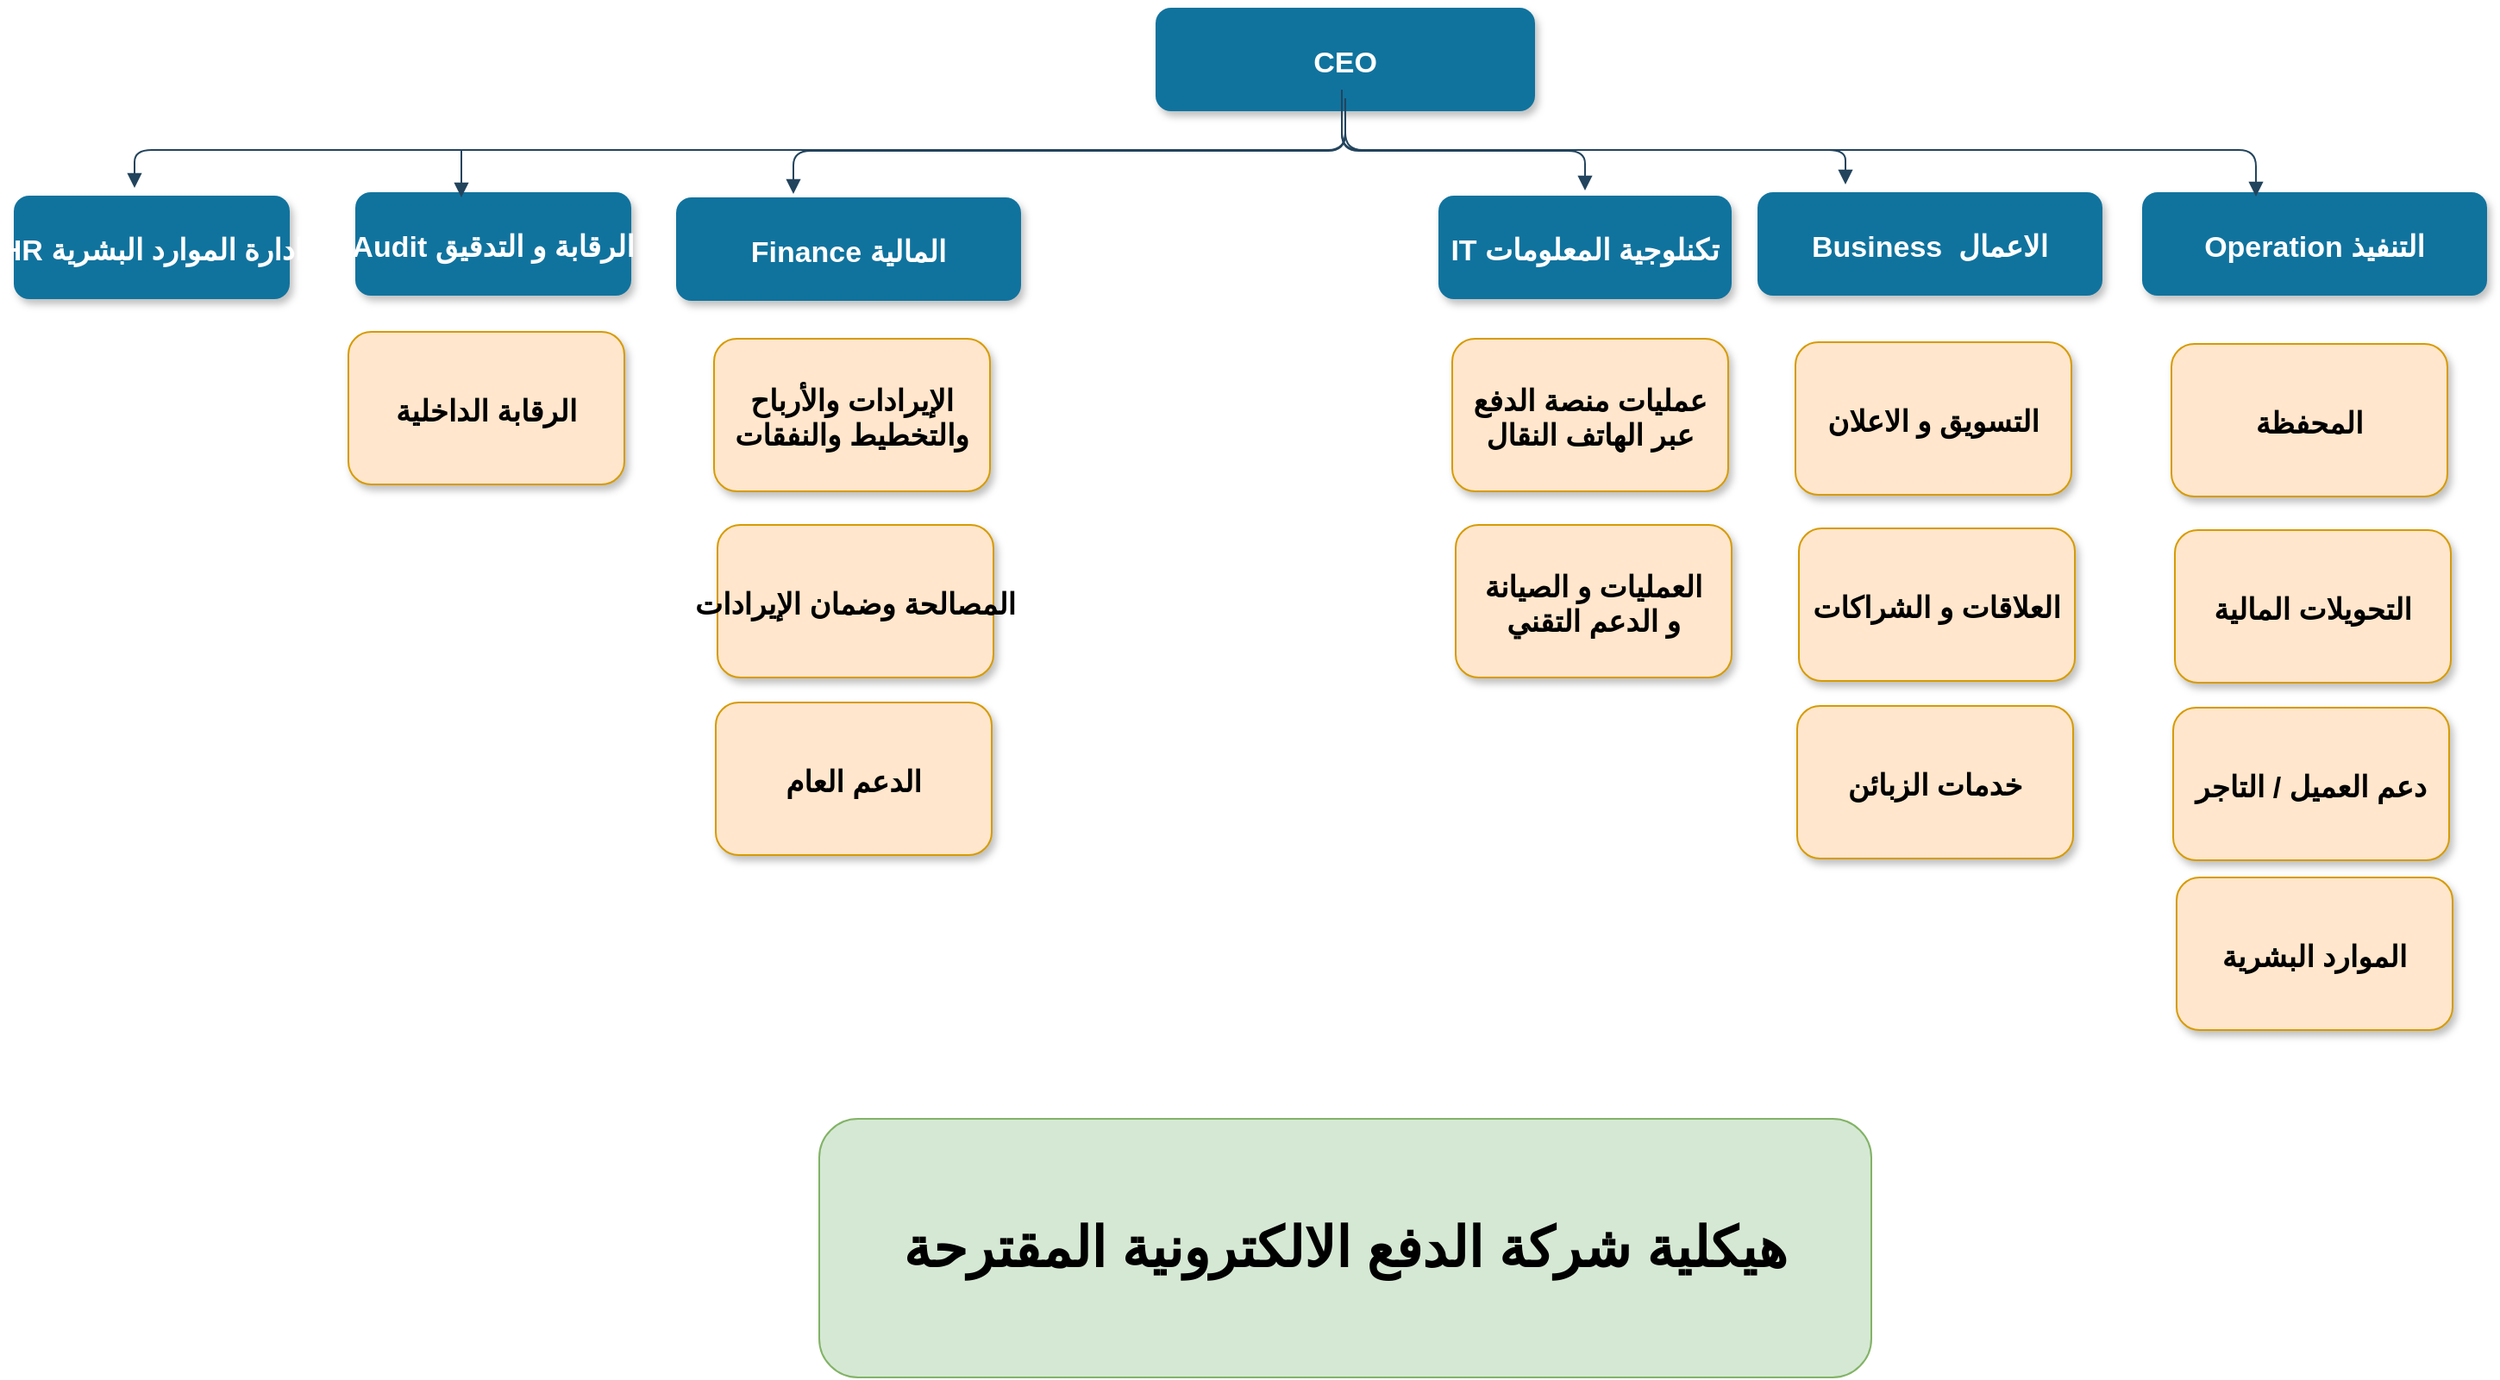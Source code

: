 <mxfile version="23.1.5" type="github">
  <diagram name="Page-1" id="97916047-d0de-89f5-080d-49f4d83e522f">
    <mxGraphModel dx="1912" dy="984" grid="1" gridSize="10" guides="1" tooltips="1" connect="1" arrows="1" fold="1" page="1" pageScale="1.5" pageWidth="1169" pageHeight="827" background="none" math="0" shadow="0">
      <root>
        <mxCell id="0" />
        <mxCell id="1" parent="0" />
        <mxCell id="4" value="HR ادارة الموارد البشرية" style="rounded=1;fillColor=#10739E;strokeColor=none;shadow=1;gradientColor=none;fontStyle=1;fontColor=#FFFFFF;fontSize=17;strokeWidth=1;" parent="1" vertex="1">
          <mxGeometry x="160" y="454.5" width="160" height="60" as="geometry" />
        </mxCell>
        <mxCell id="3" value="CEO" style="rounded=1;fillColor=#10739E;strokeColor=none;shadow=1;gradientColor=none;fontStyle=1;fontColor=#FFFFFF;fontSize=17;strokeWidth=1;" parent="1" vertex="1">
          <mxGeometry x="822" y="345.5" width="220" height="60" as="geometry" />
        </mxCell>
        <mxCell id="5" value="Finance المالية" style="rounded=1;fillColor=#10739E;strokeColor=none;shadow=1;gradientColor=none;fontStyle=1;fontColor=#FFFFFF;fontSize=17;strokeWidth=1;" parent="1" vertex="1">
          <mxGeometry x="544" y="455.5" width="200" height="60" as="geometry" />
        </mxCell>
        <mxCell id="6" value="IT تكنلوجية المعلومات" style="rounded=1;fillColor=#10739E;strokeColor=none;shadow=1;gradientColor=none;fontStyle=1;fontColor=#FFFFFF;fontSize=17;strokeWidth=1;" parent="1" vertex="1">
          <mxGeometry x="986" y="454.5" width="170" height="60" as="geometry" />
        </mxCell>
        <mxCell id="9" value="Audit الرقابة و التدقيق" style="rounded=1;fillColor=#10739E;strokeColor=none;shadow=1;gradientColor=none;fontStyle=1;fontColor=#FFFFFF;fontSize=17;strokeWidth=1;" parent="1" vertex="1">
          <mxGeometry x="358" y="452.5" width="160" height="60" as="geometry" />
        </mxCell>
        <mxCell id="10" value="Business  الاعمال" style="rounded=1;fillColor=#10739E;strokeColor=none;shadow=1;gradientColor=none;fontStyle=1;fontColor=#FFFFFF;fontSize=17;strokeWidth=1;" parent="1" vertex="1">
          <mxGeometry x="1171" y="452.5" width="200" height="60" as="geometry" />
        </mxCell>
        <mxCell id="11" value="Operation التنفيذ" style="rounded=1;fillColor=#10739E;strokeColor=none;shadow=1;gradientColor=none;fontStyle=1;fontColor=#FFFFFF;fontSize=17;strokeWidth=1;" parent="1" vertex="1">
          <mxGeometry x="1394" y="452.5" width="200" height="60" as="geometry" />
        </mxCell>
        <mxCell id="30" value="" style="edgeStyle=elbowEdgeStyle;elbow=vertical;strokeWidth=1;endArrow=block;endFill=1;fontStyle=1;strokeColor=#23445D;fontSize=17;" parent="1" edge="1">
          <mxGeometry x="22" y="165.5" width="100" height="100" as="geometry">
            <mxPoint x="932" y="403.5" as="sourcePoint" />
            <mxPoint x="612" y="453.5" as="targetPoint" />
          </mxGeometry>
        </mxCell>
        <mxCell id="31" value="" style="edgeStyle=elbowEdgeStyle;elbow=vertical;strokeWidth=1;endArrow=block;endFill=1;fontStyle=1;strokeColor=#23445D;fontSize=17;" parent="1" source="3" edge="1">
          <mxGeometry x="22" y="165.5" width="100" height="100" as="geometry">
            <mxPoint x="182" y="265.5" as="sourcePoint" />
            <mxPoint x="230" y="450" as="targetPoint" />
          </mxGeometry>
        </mxCell>
        <mxCell id="32" value="" style="edgeStyle=elbowEdgeStyle;elbow=vertical;strokeWidth=1;endArrow=block;endFill=1;fontStyle=1;strokeColor=#23445D;fontSize=17;" parent="1" edge="1">
          <mxGeometry x="22" y="165.5" width="100" height="100" as="geometry">
            <mxPoint x="930" y="400.5" as="sourcePoint" />
            <mxPoint x="1460" y="455" as="targetPoint" />
          </mxGeometry>
        </mxCell>
        <mxCell id="39" value="" style="edgeStyle=elbowEdgeStyle;elbow=vertical;strokeWidth=1;endArrow=block;endFill=1;fontStyle=1;strokeColor=#23445D;fontSize=17;" parent="1" edge="1">
          <mxGeometry x="62" y="175.5" width="100" height="100" as="geometry">
            <mxPoint x="419.5" y="428" as="sourcePoint" />
            <mxPoint x="419.5" y="455.5" as="targetPoint" />
          </mxGeometry>
        </mxCell>
        <mxCell id="55" value="" style="edgeStyle=elbowEdgeStyle;elbow=vertical;strokeWidth=1;endArrow=block;endFill=1;fontStyle=1;strokeColor=#23445D;fontSize=17;" parent="1" edge="1">
          <mxGeometry x="22" y="165.5" width="100" height="100" as="geometry">
            <mxPoint x="932" y="398" as="sourcePoint" />
            <mxPoint x="1222" y="448" as="targetPoint" />
            <Array as="points">
              <mxPoint x="1052" y="428" />
              <mxPoint x="1132" y="393.5" />
            </Array>
          </mxGeometry>
        </mxCell>
        <mxCell id="xqLkP6JCB7rxwv551sbq-57" value="" style="edgeStyle=elbowEdgeStyle;elbow=vertical;strokeWidth=1;endArrow=block;endFill=1;fontStyle=1;strokeColor=#23445D;entryX=0.5;entryY=0;entryDx=0;entryDy=0;fontSize=17;" edge="1" parent="1">
          <mxGeometry x="22" y="165.5" width="100" height="100" as="geometry">
            <mxPoint x="930" y="393" as="sourcePoint" />
            <mxPoint x="1071" y="451.5" as="targetPoint" />
            <Array as="points">
              <mxPoint x="867" y="428.5" />
              <mxPoint x="947" y="394" />
            </Array>
          </mxGeometry>
        </mxCell>
        <mxCell id="xqLkP6JCB7rxwv551sbq-61" value="الرقابة الداخلية" style="rounded=1;fillColor=#ffe6cc;strokeColor=#d79b00;shadow=1;fontStyle=1;fontSize=17;strokeWidth=1;" vertex="1" parent="1">
          <mxGeometry x="354" y="533.5" width="160" height="88.5" as="geometry" />
        </mxCell>
        <mxCell id="xqLkP6JCB7rxwv551sbq-64" value="الإيرادات والأرباح &#xa;والتخطيط والنفقات" style="rounded=1;fillColor=#ffe6cc;strokeColor=#d79b00;shadow=1;fontStyle=1;fontSize=17;strokeWidth=1;" vertex="1" parent="1">
          <mxGeometry x="566" y="537.5" width="160" height="88.5" as="geometry" />
        </mxCell>
        <mxCell id="xqLkP6JCB7rxwv551sbq-65" value="المصالحة وضمان الإيرادات" style="rounded=1;fillColor=#ffe6cc;strokeColor=#d79b00;shadow=1;fontStyle=1;fontSize=17;strokeWidth=1;" vertex="1" parent="1">
          <mxGeometry x="568" y="645.5" width="160" height="88.5" as="geometry" />
        </mxCell>
        <mxCell id="xqLkP6JCB7rxwv551sbq-66" value="الدعم العام" style="rounded=1;fillColor=#ffe6cc;strokeColor=#d79b00;shadow=1;fontStyle=1;fontSize=17;strokeWidth=1;" vertex="1" parent="1">
          <mxGeometry x="567" y="748.5" width="160" height="88.5" as="geometry" />
        </mxCell>
        <mxCell id="xqLkP6JCB7rxwv551sbq-67" value="عمليات منصة الدفع &#xa;عبر الهاتف النقال" style="rounded=1;fillColor=#ffe6cc;strokeColor=#d79b00;shadow=1;fontStyle=1;fontSize=17;strokeWidth=1;" vertex="1" parent="1">
          <mxGeometry x="994" y="537.5" width="160" height="88.5" as="geometry" />
        </mxCell>
        <mxCell id="xqLkP6JCB7rxwv551sbq-68" value="العمليات و الصيانة&#xa;و الدعم التقني" style="rounded=1;fillColor=#ffe6cc;strokeColor=#d79b00;shadow=1;fontStyle=1;fontSize=17;strokeWidth=1;" vertex="1" parent="1">
          <mxGeometry x="996" y="645.5" width="160" height="88.5" as="geometry" />
        </mxCell>
        <mxCell id="xqLkP6JCB7rxwv551sbq-70" value="التسويق و الاعلان" style="rounded=1;fillColor=#ffe6cc;strokeColor=#d79b00;shadow=1;fontStyle=1;fontSize=17;strokeWidth=1;" vertex="1" parent="1">
          <mxGeometry x="1193" y="539.5" width="160" height="88.5" as="geometry" />
        </mxCell>
        <mxCell id="xqLkP6JCB7rxwv551sbq-71" value="العلاقات و الشراكات" style="rounded=1;fillColor=#ffe6cc;strokeColor=#d79b00;shadow=1;fontStyle=1;fontSize=17;strokeWidth=1;" vertex="1" parent="1">
          <mxGeometry x="1195" y="647.5" width="160" height="88.5" as="geometry" />
        </mxCell>
        <mxCell id="xqLkP6JCB7rxwv551sbq-72" value="خدمات الزبائن" style="rounded=1;fillColor=#ffe6cc;strokeColor=#d79b00;shadow=1;fontStyle=1;fontSize=17;strokeWidth=1;" vertex="1" parent="1">
          <mxGeometry x="1194" y="750.5" width="160" height="88.5" as="geometry" />
        </mxCell>
        <mxCell id="xqLkP6JCB7rxwv551sbq-73" value="المحفظة" style="rounded=1;fillColor=#ffe6cc;strokeColor=#d79b00;shadow=1;fontStyle=1;fontSize=17;strokeWidth=1;" vertex="1" parent="1">
          <mxGeometry x="1411" y="540.5" width="160" height="88.5" as="geometry" />
        </mxCell>
        <mxCell id="xqLkP6JCB7rxwv551sbq-74" value="التحويلات المالية" style="rounded=1;fillColor=#ffe6cc;strokeColor=#d79b00;shadow=1;fontStyle=1;fontSize=17;strokeWidth=1;" vertex="1" parent="1">
          <mxGeometry x="1413" y="648.5" width="160" height="88.5" as="geometry" />
        </mxCell>
        <mxCell id="xqLkP6JCB7rxwv551sbq-75" value="دعم العميل / التاجر" style="rounded=1;fillColor=#ffe6cc;strokeColor=#d79b00;shadow=1;fontStyle=1;fontSize=17;strokeWidth=1;" vertex="1" parent="1">
          <mxGeometry x="1412" y="751.5" width="160" height="88.5" as="geometry" />
        </mxCell>
        <mxCell id="xqLkP6JCB7rxwv551sbq-76" value="الموارد البشرية" style="rounded=1;fillColor=#ffe6cc;strokeColor=#d79b00;shadow=1;fontStyle=1;fontSize=17;strokeWidth=1;" vertex="1" parent="1">
          <mxGeometry x="1414" y="850" width="160" height="88.5" as="geometry" />
        </mxCell>
        <mxCell id="xqLkP6JCB7rxwv551sbq-78" value="هيكلية شركة الدفع الالكترونية المقترحة" style="rounded=1;whiteSpace=wrap;html=1;strokeWidth=1;fontStyle=1;fontSize=32;fillColor=#d5e8d4;strokeColor=#82b366;" vertex="1" parent="1">
          <mxGeometry x="627" y="990" width="610" height="150" as="geometry" />
        </mxCell>
      </root>
    </mxGraphModel>
  </diagram>
</mxfile>
